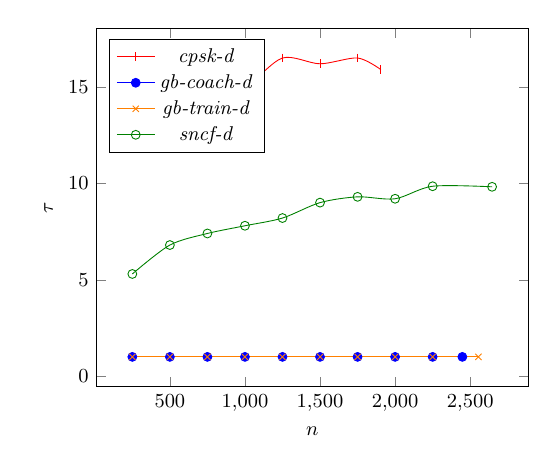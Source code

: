 \tikzstyle{textstyle}=[font=\fontsize{9}{9}\selectfont]
\begin{tikzpicture}[textstyle, scale=0.8]
    \begin{axis}[
        xlabel={$n$},
        ylabel={$\tau$},
		legend pos=north west
        ]
        
	\addplot[smooth,mark=|,red] plot coordinates {
		(250,13.4)
		(500,15.1)
		(750,14.6)
		(1000,15.0)
		(1250,16.5)
		(1500,16.2)
		(1750,16.5)
		(1905,15.9)
    };
    \addlegendentry{\textit{cpsk-d}}        
       
    \addplot[smooth,mark=*,blue] plot coordinates {
		(250,1)
		(500,1)
		(750,1)
		(1000,1)
		(1250,1)
		(1500,1)
		(1750,1)
		(2000,1)
		(2250,1)
		(2448,1)
    };
    \addlegendentry{\textit{gb-coach-d}}

	\addplot[smooth,mark=x,orange] plot coordinates {
		(250,1)
		(500,1)
		(750,1)
		(1000,1)
		(1250,1)
		(1500,1)
		(1750,1)
		(2000,1)
		(2250,1)
		(2555,1)
    };
    \addlegendentry{\textit{gb-train-d}}

    \addplot[smooth,mark=o,green!50!black] plot coordinates {
		(250,5.3)
		(500,6.8)
		(750,7.4)
		(1000,7.8)
		(1250,8.2)
		(1500,9.0)
		(1750,9.3)
		(2000,9.2)
		(2250,9.85)
		(2646,9.82)
    };
    \addlegendentry{\textit{sncf-d}}
    
    \end{axis}
\end{tikzpicture}

